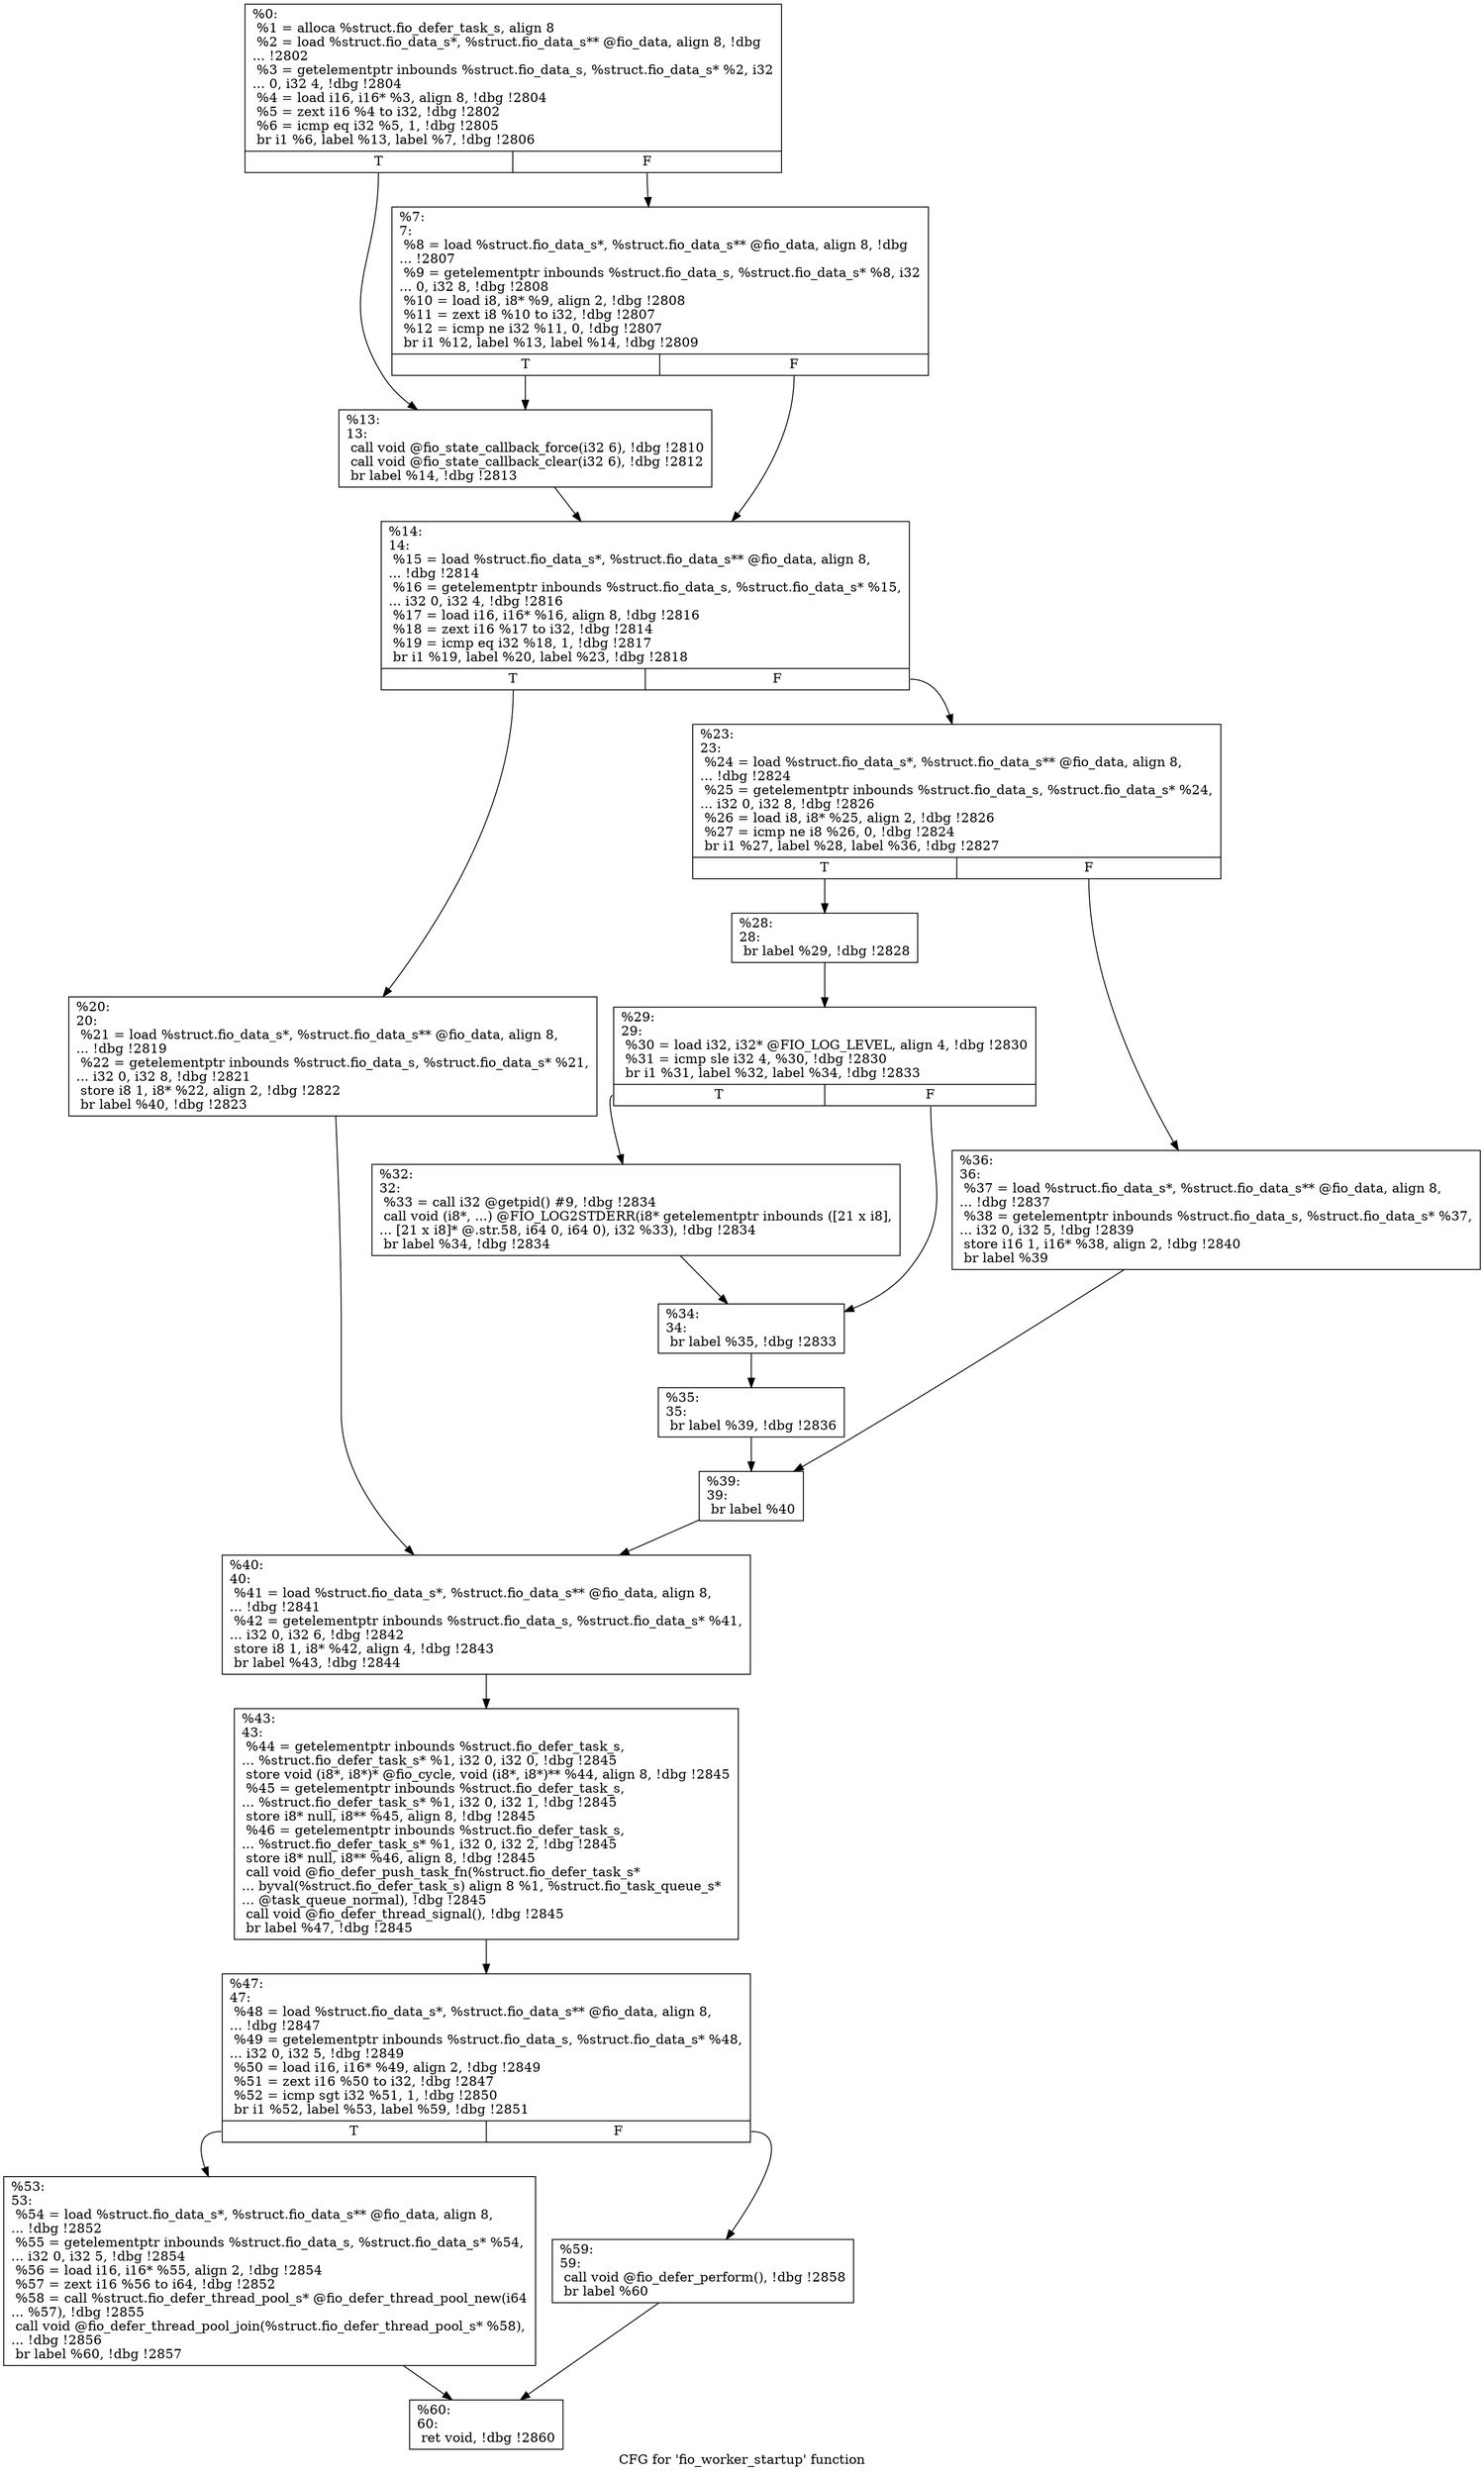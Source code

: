 digraph "CFG for 'fio_worker_startup' function" {
	label="CFG for 'fio_worker_startup' function";

	Node0x55685174dc00 [shape=record,label="{%0:\l  %1 = alloca %struct.fio_defer_task_s, align 8\l  %2 = load %struct.fio_data_s*, %struct.fio_data_s** @fio_data, align 8, !dbg\l... !2802\l  %3 = getelementptr inbounds %struct.fio_data_s, %struct.fio_data_s* %2, i32\l... 0, i32 4, !dbg !2804\l  %4 = load i16, i16* %3, align 8, !dbg !2804\l  %5 = zext i16 %4 to i32, !dbg !2802\l  %6 = icmp eq i32 %5, 1, !dbg !2805\l  br i1 %6, label %13, label %7, !dbg !2806\l|{<s0>T|<s1>F}}"];
	Node0x55685174dc00:s0 -> Node0x55685174f2a0;
	Node0x55685174dc00:s1 -> Node0x55685174f250;
	Node0x55685174f250 [shape=record,label="{%7:\l7:                                                \l  %8 = load %struct.fio_data_s*, %struct.fio_data_s** @fio_data, align 8, !dbg\l... !2807\l  %9 = getelementptr inbounds %struct.fio_data_s, %struct.fio_data_s* %8, i32\l... 0, i32 8, !dbg !2808\l  %10 = load i8, i8* %9, align 2, !dbg !2808\l  %11 = zext i8 %10 to i32, !dbg !2807\l  %12 = icmp ne i32 %11, 0, !dbg !2807\l  br i1 %12, label %13, label %14, !dbg !2809\l|{<s0>T|<s1>F}}"];
	Node0x55685174f250:s0 -> Node0x55685174f2a0;
	Node0x55685174f250:s1 -> Node0x55685174f2f0;
	Node0x55685174f2a0 [shape=record,label="{%13:\l13:                                               \l  call void @fio_state_callback_force(i32 6), !dbg !2810\l  call void @fio_state_callback_clear(i32 6), !dbg !2812\l  br label %14, !dbg !2813\l}"];
	Node0x55685174f2a0 -> Node0x55685174f2f0;
	Node0x55685174f2f0 [shape=record,label="{%14:\l14:                                               \l  %15 = load %struct.fio_data_s*, %struct.fio_data_s** @fio_data, align 8,\l... !dbg !2814\l  %16 = getelementptr inbounds %struct.fio_data_s, %struct.fio_data_s* %15,\l... i32 0, i32 4, !dbg !2816\l  %17 = load i16, i16* %16, align 8, !dbg !2816\l  %18 = zext i16 %17 to i32, !dbg !2814\l  %19 = icmp eq i32 %18, 1, !dbg !2817\l  br i1 %19, label %20, label %23, !dbg !2818\l|{<s0>T|<s1>F}}"];
	Node0x55685174f2f0:s0 -> Node0x55685174f340;
	Node0x55685174f2f0:s1 -> Node0x55685174f390;
	Node0x55685174f340 [shape=record,label="{%20:\l20:                                               \l  %21 = load %struct.fio_data_s*, %struct.fio_data_s** @fio_data, align 8,\l... !dbg !2819\l  %22 = getelementptr inbounds %struct.fio_data_s, %struct.fio_data_s* %21,\l... i32 0, i32 8, !dbg !2821\l  store i8 1, i8* %22, align 2, !dbg !2822\l  br label %40, !dbg !2823\l}"];
	Node0x55685174f340 -> Node0x55685174f610;
	Node0x55685174f390 [shape=record,label="{%23:\l23:                                               \l  %24 = load %struct.fio_data_s*, %struct.fio_data_s** @fio_data, align 8,\l... !dbg !2824\l  %25 = getelementptr inbounds %struct.fio_data_s, %struct.fio_data_s* %24,\l... i32 0, i32 8, !dbg !2826\l  %26 = load i8, i8* %25, align 2, !dbg !2826\l  %27 = icmp ne i8 %26, 0, !dbg !2824\l  br i1 %27, label %28, label %36, !dbg !2827\l|{<s0>T|<s1>F}}"];
	Node0x55685174f390:s0 -> Node0x55685174f3e0;
	Node0x55685174f390:s1 -> Node0x55685174f570;
	Node0x55685174f3e0 [shape=record,label="{%28:\l28:                                               \l  br label %29, !dbg !2828\l}"];
	Node0x55685174f3e0 -> Node0x55685174f430;
	Node0x55685174f430 [shape=record,label="{%29:\l29:                                               \l  %30 = load i32, i32* @FIO_LOG_LEVEL, align 4, !dbg !2830\l  %31 = icmp sle i32 4, %30, !dbg !2830\l  br i1 %31, label %32, label %34, !dbg !2833\l|{<s0>T|<s1>F}}"];
	Node0x55685174f430:s0 -> Node0x55685174f480;
	Node0x55685174f430:s1 -> Node0x55685174f4d0;
	Node0x55685174f480 [shape=record,label="{%32:\l32:                                               \l  %33 = call i32 @getpid() #9, !dbg !2834\l  call void (i8*, ...) @FIO_LOG2STDERR(i8* getelementptr inbounds ([21 x i8],\l... [21 x i8]* @.str.58, i64 0, i64 0), i32 %33), !dbg !2834\l  br label %34, !dbg !2834\l}"];
	Node0x55685174f480 -> Node0x55685174f4d0;
	Node0x55685174f4d0 [shape=record,label="{%34:\l34:                                               \l  br label %35, !dbg !2833\l}"];
	Node0x55685174f4d0 -> Node0x55685174f520;
	Node0x55685174f520 [shape=record,label="{%35:\l35:                                               \l  br label %39, !dbg !2836\l}"];
	Node0x55685174f520 -> Node0x55685174f5c0;
	Node0x55685174f570 [shape=record,label="{%36:\l36:                                               \l  %37 = load %struct.fio_data_s*, %struct.fio_data_s** @fio_data, align 8,\l... !dbg !2837\l  %38 = getelementptr inbounds %struct.fio_data_s, %struct.fio_data_s* %37,\l... i32 0, i32 5, !dbg !2839\l  store i16 1, i16* %38, align 2, !dbg !2840\l  br label %39\l}"];
	Node0x55685174f570 -> Node0x55685174f5c0;
	Node0x55685174f5c0 [shape=record,label="{%39:\l39:                                               \l  br label %40\l}"];
	Node0x55685174f5c0 -> Node0x55685174f610;
	Node0x55685174f610 [shape=record,label="{%40:\l40:                                               \l  %41 = load %struct.fio_data_s*, %struct.fio_data_s** @fio_data, align 8,\l... !dbg !2841\l  %42 = getelementptr inbounds %struct.fio_data_s, %struct.fio_data_s* %41,\l... i32 0, i32 6, !dbg !2842\l  store i8 1, i8* %42, align 4, !dbg !2843\l  br label %43, !dbg !2844\l}"];
	Node0x55685174f610 -> Node0x55685174f660;
	Node0x55685174f660 [shape=record,label="{%43:\l43:                                               \l  %44 = getelementptr inbounds %struct.fio_defer_task_s,\l... %struct.fio_defer_task_s* %1, i32 0, i32 0, !dbg !2845\l  store void (i8*, i8*)* @fio_cycle, void (i8*, i8*)** %44, align 8, !dbg !2845\l  %45 = getelementptr inbounds %struct.fio_defer_task_s,\l... %struct.fio_defer_task_s* %1, i32 0, i32 1, !dbg !2845\l  store i8* null, i8** %45, align 8, !dbg !2845\l  %46 = getelementptr inbounds %struct.fio_defer_task_s,\l... %struct.fio_defer_task_s* %1, i32 0, i32 2, !dbg !2845\l  store i8* null, i8** %46, align 8, !dbg !2845\l  call void @fio_defer_push_task_fn(%struct.fio_defer_task_s*\l... byval(%struct.fio_defer_task_s) align 8 %1, %struct.fio_task_queue_s*\l... @task_queue_normal), !dbg !2845\l  call void @fio_defer_thread_signal(), !dbg !2845\l  br label %47, !dbg !2845\l}"];
	Node0x55685174f660 -> Node0x55685174f6b0;
	Node0x55685174f6b0 [shape=record,label="{%47:\l47:                                               \l  %48 = load %struct.fio_data_s*, %struct.fio_data_s** @fio_data, align 8,\l... !dbg !2847\l  %49 = getelementptr inbounds %struct.fio_data_s, %struct.fio_data_s* %48,\l... i32 0, i32 5, !dbg !2849\l  %50 = load i16, i16* %49, align 2, !dbg !2849\l  %51 = zext i16 %50 to i32, !dbg !2847\l  %52 = icmp sgt i32 %51, 1, !dbg !2850\l  br i1 %52, label %53, label %59, !dbg !2851\l|{<s0>T|<s1>F}}"];
	Node0x55685174f6b0:s0 -> Node0x55685174f700;
	Node0x55685174f6b0:s1 -> Node0x55685174f750;
	Node0x55685174f700 [shape=record,label="{%53:\l53:                                               \l  %54 = load %struct.fio_data_s*, %struct.fio_data_s** @fio_data, align 8,\l... !dbg !2852\l  %55 = getelementptr inbounds %struct.fio_data_s, %struct.fio_data_s* %54,\l... i32 0, i32 5, !dbg !2854\l  %56 = load i16, i16* %55, align 2, !dbg !2854\l  %57 = zext i16 %56 to i64, !dbg !2852\l  %58 = call %struct.fio_defer_thread_pool_s* @fio_defer_thread_pool_new(i64\l... %57), !dbg !2855\l  call void @fio_defer_thread_pool_join(%struct.fio_defer_thread_pool_s* %58),\l... !dbg !2856\l  br label %60, !dbg !2857\l}"];
	Node0x55685174f700 -> Node0x55685174f7a0;
	Node0x55685174f750 [shape=record,label="{%59:\l59:                                               \l  call void @fio_defer_perform(), !dbg !2858\l  br label %60\l}"];
	Node0x55685174f750 -> Node0x55685174f7a0;
	Node0x55685174f7a0 [shape=record,label="{%60:\l60:                                               \l  ret void, !dbg !2860\l}"];
}
